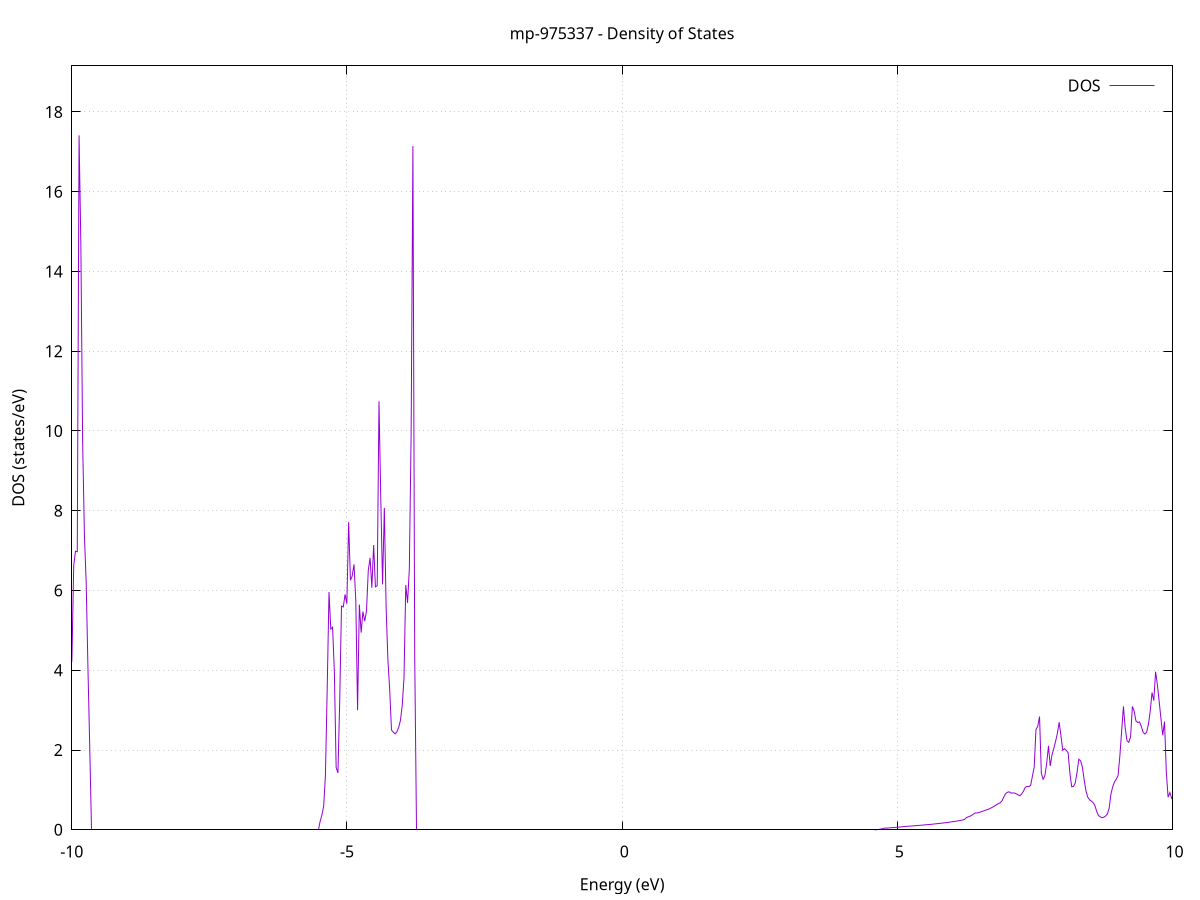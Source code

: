 set title 'mp-975337 - Density of States'
set xlabel 'Energy (eV)'
set ylabel 'DOS (states/eV)'
set grid
set xrange [-10:10]
set yrange [0:19.154]
set xzeroaxis lt -1
set terminal png size 800,600
set output 'mp-975337_dos_gnuplot.png'
plot '-' using 1:2 with lines title 'DOS'
-28.747100 0.000000
-28.714700 0.000000
-28.682200 0.000000
-28.649800 0.000000
-28.617300 0.000000
-28.584900 0.000000
-28.552500 0.000000
-28.520000 0.000000
-28.487600 0.000000
-28.455200 0.000000
-28.422700 0.000000
-28.390300 0.000000
-28.357800 0.000000
-28.325400 0.000000
-28.293000 0.000000
-28.260500 0.000000
-28.228100 0.000000
-28.195600 0.000000
-28.163200 0.000000
-28.130800 0.000000
-28.098300 0.000000
-28.065900 0.000000
-28.033500 0.000000
-28.001000 0.000000
-27.968600 0.000000
-27.936100 0.000000
-27.903700 0.000000
-27.871300 0.000000
-27.838800 0.000000
-27.806400 0.000000
-27.773900 0.000000
-27.741500 0.000000
-27.709100 0.000000
-27.676600 0.000000
-27.644200 0.000000
-27.611800 0.000000
-27.579300 0.000000
-27.546900 0.000000
-27.514400 0.000000
-27.482000 0.000000
-27.449600 0.000000
-27.417100 0.000000
-27.384700 0.000000
-27.352200 0.000000
-27.319800 0.000000
-27.287400 0.000000
-27.254900 0.000000
-27.222500 0.000000
-27.190000 0.000000
-27.157600 0.000000
-27.125200 0.000000
-27.092700 0.000000
-27.060300 0.000000
-27.027900 0.000000
-26.995400 0.000000
-26.963000 0.000000
-26.930500 0.000000
-26.898100 0.000000
-26.865700 0.000000
-26.833200 0.000000
-26.800800 0.000000
-26.768300 0.000000
-26.735900 0.000000
-26.703500 0.000000
-26.671000 0.000000
-26.638600 0.000000
-26.606200 0.000000
-26.573700 0.000000
-26.541300 0.000000
-26.508800 0.000000
-26.476400 0.000000
-26.444000 0.000000
-26.411500 0.000000
-26.379100 0.000000
-26.346600 0.000000
-26.314200 0.000000
-26.281800 0.000000
-26.249300 0.000000
-26.216900 0.000000
-26.184500 0.000000
-26.152000 0.000000
-26.119600 0.000000
-26.087100 0.000000
-26.054700 0.000000
-26.022300 0.000000
-25.989800 0.000000
-25.957400 0.000000
-25.924900 0.000000
-25.892500 0.000000
-25.860100 0.000000
-25.827600 0.000000
-25.795200 0.000000
-25.762700 0.000000
-25.730300 0.000000
-25.697900 2.143400
-25.665400 6.423300
-25.633000 12.969500
-25.600600 9.751900
-25.568100 0.000000
-25.535700 0.000000
-25.503200 0.000000
-25.470800 0.000000
-25.438400 0.000000
-25.405900 0.000000
-25.373500 0.000000
-25.341000 0.000000
-25.308600 0.000000
-25.276200 0.000000
-25.243700 0.000000
-25.211300 0.000000
-25.178900 0.000000
-25.146400 0.000000
-25.114000 0.000000
-25.081500 0.000000
-25.049100 0.000000
-25.016700 0.000000
-24.984200 0.000000
-24.951800 0.000000
-24.919300 0.000000
-24.886900 0.000000
-24.854500 0.000000
-24.822000 0.000000
-24.789600 0.000000
-24.757200 0.000000
-24.724700 0.000000
-24.692300 0.000000
-24.659800 0.000000
-24.627400 0.000000
-24.595000 0.000000
-24.562500 0.000000
-24.530100 0.000000
-24.497600 0.000000
-24.465200 0.000000
-24.432800 0.000000
-24.400300 0.000000
-24.367900 0.000000
-24.335400 0.000000
-24.303000 0.000000
-24.270600 0.000000
-24.238100 0.000000
-24.205700 0.000000
-24.173300 0.000000
-24.140800 0.000000
-24.108400 0.000000
-24.075900 0.000000
-24.043500 0.000000
-24.011100 0.000000
-23.978600 0.000000
-23.946200 0.000000
-23.913700 0.000000
-23.881300 0.000000
-23.848900 0.000000
-23.816400 0.000000
-23.784000 0.000000
-23.751600 0.000000
-23.719100 0.000000
-23.686700 0.000000
-23.654200 0.000000
-23.621800 0.000000
-23.589400 0.000000
-23.556900 0.000000
-23.524500 0.000000
-23.492000 0.000000
-23.459600 0.000000
-23.427200 0.000000
-23.394700 0.000000
-23.362300 0.000000
-23.329900 8.493800
-23.297400 12.424200
-23.265000 8.477400
-23.232500 5.131400
-23.200100 3.587400
-23.167700 5.576800
-23.135200 23.674900
-23.102800 14.102000
-23.070300 10.344300
-23.037900 5.765000
-23.005500 4.427300
-22.973000 0.922000
-22.940600 0.000000
-22.908100 0.000000
-22.875700 0.000000
-22.843300 0.000000
-22.810800 0.000000
-22.778400 0.000000
-22.746000 0.000000
-22.713500 0.000000
-22.681100 0.000000
-22.648600 0.000000
-22.616200 0.000000
-22.583800 0.000000
-22.551300 0.000000
-22.518900 0.000000
-22.486400 0.000000
-22.454000 0.000000
-22.421600 0.000000
-22.389100 0.000000
-22.356700 0.000000
-22.324300 0.000000
-22.291800 0.000000
-22.259400 0.000000
-22.226900 0.000000
-22.194500 0.000000
-22.162100 0.000000
-22.129600 0.000000
-22.097200 0.000000
-22.064700 0.000000
-22.032300 0.000000
-21.999900 0.000000
-21.967400 0.000000
-21.935000 0.000000
-21.902600 0.000000
-21.870100 0.000000
-21.837700 0.000000
-21.805200 0.000000
-21.772800 0.000000
-21.740400 0.000000
-21.707900 0.000000
-21.675500 0.000000
-21.643000 0.000000
-21.610600 0.000000
-21.578200 0.000000
-21.545700 0.000000
-21.513300 0.000000
-21.480800 0.000000
-21.448400 0.000000
-21.416000 0.000000
-21.383500 0.000000
-21.351100 0.000000
-21.318700 0.000000
-21.286200 0.000000
-21.253800 0.000000
-21.221300 0.000000
-21.188900 0.000000
-21.156500 0.000000
-21.124000 0.000000
-21.091600 0.000000
-21.059100 0.000000
-21.026700 0.000000
-20.994300 0.000000
-20.961800 0.000000
-20.929400 0.000000
-20.897000 0.000000
-20.864500 0.000000
-20.832100 0.000000
-20.799600 0.000000
-20.767200 0.000000
-20.734800 0.000000
-20.702300 0.000000
-20.669900 0.000000
-20.637400 0.000000
-20.605000 0.000000
-20.572600 0.000000
-20.540100 0.000000
-20.507700 0.000000
-20.475300 0.000000
-20.442800 0.000000
-20.410400 0.000000
-20.377900 0.000000
-20.345500 0.000000
-20.313100 0.000000
-20.280600 0.000000
-20.248200 0.000000
-20.215700 0.000000
-20.183300 0.000000
-20.150900 0.000000
-20.118400 0.000000
-20.086000 0.000000
-20.053500 0.000000
-20.021100 0.000000
-19.988700 0.000000
-19.956200 0.000000
-19.923800 0.000000
-19.891400 0.000000
-19.858900 0.000000
-19.826500 0.000000
-19.794000 0.000000
-19.761600 0.000000
-19.729200 0.000000
-19.696700 0.000000
-19.664300 0.000000
-19.631800 0.000000
-19.599400 0.000000
-19.567000 0.000000
-19.534500 0.000000
-19.502100 0.000000
-19.469700 0.000000
-19.437200 0.000000
-19.404800 0.000000
-19.372300 0.000000
-19.339900 0.000000
-19.307500 0.000000
-19.275000 0.000000
-19.242600 0.000000
-19.210100 0.000000
-19.177700 0.000000
-19.145300 0.000000
-19.112800 0.000000
-19.080400 0.000000
-19.047900 0.000000
-19.015500 0.000000
-18.983100 0.000000
-18.950600 0.000000
-18.918200 0.000000
-18.885800 0.000000
-18.853300 0.000000
-18.820900 0.000000
-18.788400 0.000000
-18.756000 0.000000
-18.723600 0.000000
-18.691100 0.000000
-18.658700 0.000000
-18.626200 0.000000
-18.593800 0.000000
-18.561400 0.000000
-18.528900 0.000000
-18.496500 0.000000
-18.464100 0.000000
-18.431600 0.000000
-18.399200 0.000000
-18.366700 0.000000
-18.334300 0.000000
-18.301900 0.000000
-18.269400 0.000000
-18.237000 0.000000
-18.204500 0.000000
-18.172100 0.000000
-18.139700 0.000000
-18.107200 0.000000
-18.074800 0.000000
-18.042400 0.000000
-18.009900 0.000000
-17.977500 0.000000
-17.945000 0.000000
-17.912600 0.000000
-17.880200 0.000000
-17.847700 0.000000
-17.815300 0.000000
-17.782800 0.000000
-17.750400 0.000000
-17.718000 0.000000
-17.685500 0.000000
-17.653100 0.000000
-17.620600 0.000000
-17.588200 0.000000
-17.555800 0.000000
-17.523300 0.000000
-17.490900 0.000000
-17.458500 0.000000
-17.426000 0.000000
-17.393600 0.000000
-17.361100 0.000000
-17.328700 0.000000
-17.296300 0.000000
-17.263800 0.000000
-17.231400 0.000000
-17.198900 0.000000
-17.166500 0.000000
-17.134100 0.000000
-17.101600 0.000000
-17.069200 0.000000
-17.036800 0.000000
-17.004300 0.000000
-16.971900 0.000000
-16.939400 0.000000
-16.907000 0.000000
-16.874600 0.000000
-16.842100 0.000000
-16.809700 0.000000
-16.777200 0.000000
-16.744800 0.000000
-16.712400 0.000000
-16.679900 0.000000
-16.647500 0.000000
-16.615100 0.000000
-16.582600 0.000000
-16.550200 0.000000
-16.517700 0.000000
-16.485300 0.000000
-16.452900 0.000000
-16.420400 0.000000
-16.388000 0.000000
-16.355500 0.000000
-16.323100 0.000000
-16.290700 0.000000
-16.258200 0.000000
-16.225800 0.000000
-16.193300 0.000000
-16.160900 0.000000
-16.128500 0.000000
-16.096000 0.000000
-16.063600 0.000000
-16.031200 0.000000
-15.998700 0.000000
-15.966300 0.000000
-15.933800 0.000000
-15.901400 0.000000
-15.869000 0.000000
-15.836500 0.000000
-15.804100 0.000000
-15.771600 0.000000
-15.739200 0.000000
-15.706800 0.000000
-15.674300 0.000000
-15.641900 0.000000
-15.609500 0.000000
-15.577000 0.000000
-15.544600 0.000000
-15.512100 0.000000
-15.479700 0.000000
-15.447300 0.000000
-15.414800 0.000000
-15.382400 0.000000
-15.349900 0.000000
-15.317500 0.000000
-15.285100 0.000000
-15.252600 0.000000
-15.220200 0.000000
-15.187800 0.000000
-15.155300 0.000000
-15.122900 0.000000
-15.090400 0.000000
-15.058000 0.000000
-15.025600 0.000000
-14.993100 0.000000
-14.960700 0.000000
-14.928200 0.000000
-14.895800 0.000000
-14.863400 0.000000
-14.830900 0.000000
-14.798500 0.000000
-14.766000 0.000000
-14.733600 0.000000
-14.701200 0.000000
-14.668700 0.000000
-14.636300 0.000000
-14.603900 0.000000
-14.571400 0.000000
-14.539000 0.000000
-14.506500 0.000000
-14.474100 0.000000
-14.441700 0.000000
-14.409200 0.000000
-14.376800 0.000000
-14.344300 0.000000
-14.311900 0.000000
-14.279500 0.000000
-14.247000 0.000000
-14.214600 0.000000
-14.182200 0.000000
-14.149700 0.000000
-14.117300 0.000000
-14.084800 0.000000
-14.052400 0.000000
-14.020000 0.000000
-13.987500 0.000000
-13.955100 0.000000
-13.922600 0.000000
-13.890200 0.000000
-13.857800 0.000000
-13.825300 0.000000
-13.792900 0.000000
-13.760500 0.000000
-13.728000 0.000000
-13.695600 0.000000
-13.663100 0.000000
-13.630700 0.000000
-13.598300 0.000000
-13.565800 0.000000
-13.533400 0.000000
-13.500900 0.000000
-13.468500 0.000000
-13.436100 0.000000
-13.403600 0.000000
-13.371200 0.000000
-13.338700 0.000000
-13.306300 0.000000
-13.273900 0.000000
-13.241400 0.000000
-13.209000 0.000000
-13.176600 0.000000
-13.144100 0.000000
-13.111700 0.000000
-13.079200 0.000000
-13.046800 0.000000
-13.014400 0.000000
-12.981900 0.000000
-12.949500 0.000000
-12.917000 0.000000
-12.884600 0.000000
-12.852200 0.000000
-12.819700 0.000000
-12.787300 0.000000
-12.754900 0.000000
-12.722400 0.000000
-12.690000 0.000000
-12.657500 0.000000
-12.625100 0.000000
-12.592700 0.000000
-12.560200 0.000000
-12.527800 0.000000
-12.495300 0.000000
-12.462900 0.000000
-12.430500 0.000000
-12.398000 0.000000
-12.365600 0.000000
-12.333200 0.000000
-12.300700 0.000000
-12.268300 0.000000
-12.235800 0.000000
-12.203400 0.000000
-12.171000 0.000000
-12.138500 0.000000
-12.106100 0.000000
-12.073600 0.000000
-12.041200 0.000000
-12.008800 0.000000
-11.976300 0.000000
-11.943900 0.000000
-11.911400 0.000000
-11.879000 0.000000
-11.846600 0.000000
-11.814100 0.000000
-11.781700 0.000000
-11.749300 0.000000
-11.716800 0.000000
-11.684400 0.000000
-11.651900 0.000000
-11.619500 0.000000
-11.587100 0.000000
-11.554600 0.000000
-11.522200 0.000000
-11.489700 0.000000
-11.457300 0.000000
-11.424900 0.000000
-11.392400 0.000000
-11.360000 0.000000
-11.327600 0.000000
-11.295100 0.000000
-11.262700 0.000000
-11.230200 0.000000
-11.197800 0.000000
-11.165400 0.000000
-11.132900 0.000000
-11.100500 0.000000
-11.068000 0.000000
-11.035600 0.000000
-11.003200 0.000000
-10.970700 0.000000
-10.938300 0.000000
-10.905900 0.000000
-10.873400 0.000000
-10.841000 0.000000
-10.808500 0.000000
-10.776100 0.000000
-10.743700 0.000000
-10.711200 0.000000
-10.678800 0.000000
-10.646300 0.000000
-10.613900 0.000000
-10.581500 0.000000
-10.549000 0.000000
-10.516600 0.000000
-10.484100 0.000000
-10.451700 0.000000
-10.419300 0.000000
-10.386800 0.000000
-10.354400 0.000000
-10.322000 0.000000
-10.289500 0.000000
-10.257100 0.000000
-10.224600 0.158300
-10.192200 0.696300
-10.159800 1.260000
-10.127300 1.620000
-10.094900 2.252600
-10.062400 3.185900
-10.030000 3.346700
-9.997600 4.278600
-9.965100 6.623100
-9.932700 6.984800
-9.900300 6.971900
-9.867800 17.412300
-9.835400 14.668600
-9.802900 9.731100
-9.770500 7.381200
-9.738100 6.181700
-9.705600 4.003300
-9.673200 2.026500
-9.640700 0.000000
-9.608300 0.000000
-9.575900 0.000000
-9.543400 0.000000
-9.511000 0.000000
-9.478600 0.000000
-9.446100 0.000000
-9.413700 0.000000
-9.381200 0.000000
-9.348800 0.000000
-9.316400 0.000000
-9.283900 0.000000
-9.251500 0.000000
-9.219000 0.000000
-9.186600 0.000000
-9.154200 0.000000
-9.121700 0.000000
-9.089300 0.000000
-9.056800 0.000000
-9.024400 0.000000
-8.992000 0.000000
-8.959500 0.000000
-8.927100 0.000000
-8.894700 0.000000
-8.862200 0.000000
-8.829800 0.000000
-8.797300 0.000000
-8.764900 0.000000
-8.732500 0.000000
-8.700000 0.000000
-8.667600 0.000000
-8.635100 0.000000
-8.602700 0.000000
-8.570300 0.000000
-8.537800 0.000000
-8.505400 0.000000
-8.473000 0.000000
-8.440500 0.000000
-8.408100 0.000000
-8.375600 0.000000
-8.343200 0.000000
-8.310800 0.000000
-8.278300 0.000000
-8.245900 0.000000
-8.213400 0.000000
-8.181000 0.000000
-8.148600 0.000000
-8.116100 0.000000
-8.083700 0.000000
-8.051200 0.000000
-8.018800 0.000000
-7.986400 0.000000
-7.953900 0.000000
-7.921500 0.000000
-7.889100 0.000000
-7.856600 0.000000
-7.824200 0.000000
-7.791700 0.000000
-7.759300 0.000000
-7.726900 0.000000
-7.694400 0.000000
-7.662000 0.000000
-7.629500 0.000000
-7.597100 0.000000
-7.564700 0.000000
-7.532200 0.000000
-7.499800 0.000000
-7.467400 0.000000
-7.434900 0.000000
-7.402500 0.000000
-7.370000 0.000000
-7.337600 0.000000
-7.305200 0.000000
-7.272700 0.000000
-7.240300 0.000000
-7.207800 0.000000
-7.175400 0.000000
-7.143000 0.000000
-7.110500 0.000000
-7.078100 0.000000
-7.045700 0.000000
-7.013200 0.000000
-6.980800 0.000000
-6.948300 0.000000
-6.915900 0.000000
-6.883500 0.000000
-6.851000 0.000000
-6.818600 0.000000
-6.786100 0.000000
-6.753700 0.000000
-6.721300 0.000000
-6.688800 0.000000
-6.656400 0.000000
-6.623900 0.000000
-6.591500 0.000000
-6.559100 0.000000
-6.526600 0.000000
-6.494200 0.000000
-6.461800 0.000000
-6.429300 0.000000
-6.396900 0.000000
-6.364400 0.000000
-6.332000 0.000000
-6.299600 0.000000
-6.267100 0.000000
-6.234700 0.000000
-6.202200 0.000000
-6.169800 0.000000
-6.137400 0.000000
-6.104900 0.000000
-6.072500 0.000000
-6.040100 0.000000
-6.007600 0.000000
-5.975200 0.000000
-5.942700 0.000000
-5.910300 0.000000
-5.877900 0.000000
-5.845400 0.000000
-5.813000 0.000000
-5.780500 0.000000
-5.748100 0.000000
-5.715700 0.000000
-5.683200 0.000000
-5.650800 0.000000
-5.618400 0.000000
-5.585900 0.000000
-5.553500 0.000000
-5.521000 0.000000
-5.488600 0.204300
-5.456200 0.367300
-5.423700 0.589300
-5.391300 1.367100
-5.358800 3.564900
-5.326400 5.961600
-5.294000 5.033200
-5.261500 5.079100
-5.229100 3.962000
-5.196600 1.564100
-5.164200 1.426100
-5.131800 3.241700
-5.099300 5.607800
-5.066900 5.587000
-5.034500 5.900700
-5.002000 5.669800
-4.969600 7.713400
-4.937100 6.256100
-4.904700 6.363600
-4.872300 6.655800
-4.839800 5.754600
-4.807400 2.998800
-4.774900 5.647300
-4.742500 4.942400
-4.710100 5.470800
-4.677600 5.231800
-4.645200 5.483800
-4.612800 6.499400
-4.580300 6.817500
-4.547900 6.067700
-4.515400 7.140400
-4.483000 6.091200
-4.450600 6.118900
-4.418100 10.746000
-4.385700 8.316100
-4.353200 6.155500
-4.320800 8.069400
-4.288400 5.559000
-4.255900 4.252500
-4.223500 3.509100
-4.191100 2.501600
-4.158600 2.449800
-4.126200 2.404500
-4.093700 2.452800
-4.061300 2.562200
-4.028900 2.739500
-3.996400 3.107900
-3.964000 3.795500
-3.931500 6.138500
-3.899100 5.689500
-3.866700 6.551300
-3.834200 9.920200
-3.801800 17.142400
-3.769300 4.411500
-3.736900 0.000000
-3.704500 0.000000
-3.672000 0.000000
-3.639600 0.000000
-3.607200 0.000000
-3.574700 0.000000
-3.542300 0.000000
-3.509800 0.000000
-3.477400 0.000000
-3.445000 0.000000
-3.412500 0.000000
-3.380100 0.000000
-3.347600 0.000000
-3.315200 0.000000
-3.282800 0.000000
-3.250300 0.000000
-3.217900 0.000000
-3.185500 0.000000
-3.153000 0.000000
-3.120600 0.000000
-3.088100 0.000000
-3.055700 0.000000
-3.023300 0.000000
-2.990800 0.000000
-2.958400 0.000000
-2.925900 0.000000
-2.893500 0.000000
-2.861100 0.000000
-2.828600 0.000000
-2.796200 0.000000
-2.763800 0.000000
-2.731300 0.000000
-2.698900 0.000000
-2.666400 0.000000
-2.634000 0.000000
-2.601600 0.000000
-2.569100 0.000000
-2.536700 0.000000
-2.504200 0.000000
-2.471800 0.000000
-2.439400 0.000000
-2.406900 0.000000
-2.374500 0.000000
-2.342000 0.000000
-2.309600 0.000000
-2.277200 0.000000
-2.244700 0.000000
-2.212300 0.000000
-2.179900 0.000000
-2.147400 0.000000
-2.115000 0.000000
-2.082500 0.000000
-2.050100 0.000000
-2.017700 0.000000
-1.985200 0.000000
-1.952800 0.000000
-1.920300 0.000000
-1.887900 0.000000
-1.855500 0.000000
-1.823000 0.000000
-1.790600 0.000000
-1.758200 0.000000
-1.725700 0.000000
-1.693300 0.000000
-1.660800 0.000000
-1.628400 0.000000
-1.596000 0.000000
-1.563500 0.000000
-1.531100 0.000000
-1.498600 0.000000
-1.466200 0.000000
-1.433800 0.000000
-1.401300 0.000000
-1.368900 0.000000
-1.336500 0.000000
-1.304000 0.000000
-1.271600 0.000000
-1.239100 0.000000
-1.206700 0.000000
-1.174300 0.000000
-1.141800 0.000000
-1.109400 0.000000
-1.076900 0.000000
-1.044500 0.000000
-1.012100 0.000000
-0.979600 0.000000
-0.947200 0.000000
-0.914700 0.000000
-0.882300 0.000000
-0.849900 0.000000
-0.817400 0.000000
-0.785000 0.000000
-0.752600 0.000000
-0.720100 0.000000
-0.687700 0.000000
-0.655200 0.000000
-0.622800 0.000000
-0.590400 0.000000
-0.557900 0.000000
-0.525500 0.000000
-0.493000 0.000000
-0.460600 0.000000
-0.428200 0.000000
-0.395700 0.000000
-0.363300 0.000000
-0.330900 0.000000
-0.298400 0.000000
-0.266000 0.000000
-0.233500 0.000000
-0.201100 0.000000
-0.168700 0.000000
-0.136200 0.000000
-0.103800 0.000000
-0.071300 0.000000
-0.038900 0.000000
-0.006500 0.000000
0.026000 0.000000
0.058400 0.000000
0.090800 0.000000
0.123300 0.000000
0.155700 0.000000
0.188200 0.000000
0.220600 0.000000
0.253000 0.000000
0.285500 0.000000
0.317900 0.000000
0.350400 0.000000
0.382800 0.000000
0.415200 0.000000
0.447700 0.000000
0.480100 0.000000
0.512600 0.000000
0.545000 0.000000
0.577400 0.000000
0.609900 0.000000
0.642300 0.000000
0.674700 0.000000
0.707200 0.000000
0.739600 0.000000
0.772100 0.000000
0.804500 0.000000
0.836900 0.000000
0.869400 0.000000
0.901800 0.000000
0.934300 0.000000
0.966700 0.000000
0.999100 0.000000
1.031600 0.000000
1.064000 0.000000
1.096400 0.000000
1.128900 0.000000
1.161300 0.000000
1.193800 0.000000
1.226200 0.000000
1.258600 0.000000
1.291100 0.000000
1.323500 0.000000
1.356000 0.000000
1.388400 0.000000
1.420800 0.000000
1.453300 0.000000
1.485700 0.000000
1.518200 0.000000
1.550600 0.000000
1.583000 0.000000
1.615500 0.000000
1.647900 0.000000
1.680300 0.000000
1.712800 0.000000
1.745200 0.000000
1.777700 0.000000
1.810100 0.000000
1.842500 0.000000
1.875000 0.000000
1.907400 0.000000
1.939900 0.000000
1.972300 0.000000
2.004700 0.000000
2.037200 0.000000
2.069600 0.000000
2.102000 0.000000
2.134500 0.000000
2.166900 0.000000
2.199400 0.000000
2.231800 0.000000
2.264200 0.000000
2.296700 0.000000
2.329100 0.000000
2.361600 0.000000
2.394000 0.000000
2.426400 0.000000
2.458900 0.000000
2.491300 0.000000
2.523700 0.000000
2.556200 0.000000
2.588600 0.000000
2.621100 0.000000
2.653500 0.000000
2.685900 0.000000
2.718400 0.000000
2.750800 0.000000
2.783300 0.000000
2.815700 0.000000
2.848100 0.000000
2.880600 0.000000
2.913000 0.000000
2.945500 0.000000
2.977900 0.000000
3.010300 0.000000
3.042800 0.000000
3.075200 0.000000
3.107600 0.000000
3.140100 0.000000
3.172500 0.000000
3.205000 0.000000
3.237400 0.000000
3.269800 0.000000
3.302300 0.000000
3.334700 0.000000
3.367200 0.000000
3.399600 0.000000
3.432000 0.000000
3.464500 0.000000
3.496900 0.000000
3.529300 0.000000
3.561800 0.000000
3.594200 0.000000
3.626700 0.000000
3.659100 0.000000
3.691500 0.000000
3.724000 0.000000
3.756400 0.000000
3.788900 0.000000
3.821300 0.000000
3.853700 0.000000
3.886200 0.000000
3.918600 0.000000
3.951000 0.000000
3.983500 0.000000
4.015900 0.000000
4.048400 0.000000
4.080800 0.000000
4.113200 0.000000
4.145700 0.000000
4.178100 0.000000
4.210600 0.000000
4.243000 0.000000
4.275400 0.000000
4.307900 0.000000
4.340300 0.000000
4.372800 0.000000
4.405200 0.000000
4.437600 0.000000
4.470100 0.000000
4.502500 0.000000
4.534900 0.000000
4.567400 0.000000
4.599800 0.000200
4.632300 0.003000
4.664700 0.009000
4.697100 0.018000
4.729600 0.028300
4.762000 0.039900
4.794500 0.042200
4.826900 0.045000
4.859300 0.048000
4.891800 0.051500
4.924200 0.055300
4.956600 0.059700
4.989100 0.062300
5.021500 0.066500
5.054000 0.071000
5.086400 0.075600
5.118800 0.080300
5.151300 0.084700
5.183700 0.088300
5.216200 0.091000
5.248600 0.093300
5.281000 0.097300
5.313500 0.101000
5.345900 0.104700
5.378300 0.108300
5.410800 0.112000
5.443200 0.115800
5.475700 0.119700
5.508100 0.123500
5.540500 0.127600
5.573000 0.131700
5.605400 0.135900
5.637900 0.140400
5.670300 0.145200
5.702700 0.150300
5.735200 0.155000
5.767600 0.159800
5.800100 0.164900
5.832500 0.170100
5.864900 0.175300
5.897400 0.181400
5.929800 0.187600
5.962200 0.193900
5.994700 0.200300
6.027100 0.207000
6.059600 0.213900
6.092000 0.221200
6.124400 0.228600
6.156900 0.237500
6.189300 0.246100
6.221800 0.259900
6.254200 0.305000
6.286600 0.322900
6.319100 0.338800
6.351500 0.364100
6.383900 0.390500
6.416400 0.422200
6.448800 0.421400
6.481300 0.431800
6.513700 0.447800
6.546100 0.461300
6.578600 0.478600
6.611000 0.495400
6.643500 0.509300
6.675900 0.528000
6.708300 0.550300
6.740800 0.575100
6.773200 0.601600
6.805600 0.629600
6.838100 0.655700
6.870500 0.676600
6.903000 0.727000
6.935400 0.823900
6.967800 0.904400
7.000300 0.939900
7.032700 0.952000
7.065200 0.920400
7.097600 0.923100
7.130000 0.921900
7.162500 0.901600
7.194900 0.873700
7.227400 0.851700
7.259800 0.897900
7.292200 0.968600
7.324700 1.064400
7.357100 1.087600
7.389500 1.080900
7.422000 1.110400
7.454400 1.342400
7.486900 1.567300
7.519300 2.514000
7.551700 2.593600
7.584200 2.839000
7.616600 1.415700
7.649100 1.266500
7.681500 1.356200
7.713900 1.667900
7.746400 2.104600
7.778800 1.599600
7.811200 1.882900
7.843700 2.039500
7.876100 2.220000
7.908600 2.421700
7.941000 2.696600
7.973400 2.353600
8.005900 1.992300
8.038300 2.033800
8.070800 1.987800
8.103200 1.931600
8.135600 1.424900
8.168100 1.080100
8.200500 1.087200
8.232900 1.174400
8.265400 1.436800
8.297800 1.768800
8.330300 1.728000
8.362700 1.573400
8.395100 1.249500
8.427600 0.972300
8.460000 0.818100
8.492500 0.752700
8.524900 0.720500
8.557300 0.680500
8.589800 0.611600
8.622200 0.459900
8.654700 0.359000
8.687100 0.324900
8.719500 0.301400
8.752000 0.315800
8.784400 0.345700
8.816800 0.397300
8.849300 0.541400
8.881700 0.895100
8.914200 1.081100
8.946600 1.201000
8.979000 1.270200
9.011500 1.363800
9.043900 1.857200
9.076400 2.479000
9.108800 3.093500
9.141200 2.540200
9.173700 2.231500
9.206100 2.193000
9.238500 2.336900
9.271000 3.092500
9.303400 2.975600
9.335900 2.728900
9.368300 2.689400
9.400700 2.704100
9.433200 2.592900
9.465600 2.446600
9.498100 2.401800
9.530500 2.448900
9.562900 2.646000
9.595400 2.979700
9.627800 3.441500
9.660200 3.237300
9.692700 3.963800
9.725100 3.640800
9.757600 3.223100
9.790000 2.785200
9.822400 2.370700
9.854900 2.711900
9.887300 1.457700
9.919800 0.817800
9.952200 0.933700
9.984600 0.792800
10.017100 0.728400
10.049500 0.684100
10.082000 0.652000
10.114400 0.642000
10.146800 0.602800
10.179300 0.580500
10.211700 0.563600
10.244100 0.551800
10.276600 0.539400
10.309000 0.528000
10.341500 0.518200
10.373900 0.510100
10.406300 0.503700
10.438800 0.498400
10.471200 0.498900
10.503700 0.502200
10.536100 0.499200
10.568500 0.507100
10.601000 0.516300
10.633400 0.528800
10.665800 0.537600
10.698300 0.542700
10.730700 0.540300
10.763200 0.525800
10.795600 0.511300
10.828000 0.466200
10.860500 0.462900
10.892900 0.466300
10.925400 0.469700
10.957800 0.472500
10.990200 0.461000
11.022700 0.460300
11.055100 0.457800
11.087500 0.470500
11.120000 0.454300
11.152400 0.438600
11.184900 0.434900
11.217300 0.433600
11.249700 0.453000
11.282200 0.474400
11.314600 0.498600
11.347100 0.529500
11.379500 0.589900
11.411900 0.705000
11.444400 0.764900
11.476800 0.795600
11.509300 0.819300
11.541700 0.863900
11.574100 0.876800
11.606600 0.884000
11.639000 0.907400
11.671400 0.978300
11.703900 1.104800
11.736300 1.097500
11.768800 1.136400
11.801200 1.203400
11.833600 1.104500
11.866100 0.779400
11.898500 0.688700
11.931000 0.641200
11.963400 0.611600
11.995800 0.691000
12.028300 0.823500
12.060700 0.861400
12.093100 0.801600
12.125600 0.837100
12.158000 0.815200
12.190500 0.795000
12.222900 0.789100
12.255300 0.816400
12.287800 0.822500
12.320200 0.797900
12.352700 0.798600
12.385100 0.824200
12.417500 0.764700
12.450000 0.743100
12.482400 0.796400
12.514900 0.472000
12.547300 0.473900
12.579700 0.479500
12.612200 0.484700
12.644600 0.488700
12.677000 0.491200
12.709500 0.493200
12.741900 0.496200
12.774400 0.500500
12.806800 0.505300
12.839200 0.513000
12.871700 0.531100
12.904100 0.586300
12.936600 0.645100
12.969000 0.715100
13.001400 0.791300
13.033900 0.907800
13.066300 0.976500
13.098700 1.011200
13.131200 1.023000
13.163600 0.941200
13.196100 0.879100
13.228500 0.840900
13.260900 0.853500
13.293400 0.856300
13.325800 0.906000
13.358300 0.865100
13.390700 0.862100
13.423100 0.850400
13.455600 0.835300
13.488000 0.806900
13.520400 0.773700
13.552900 0.747000
13.585300 0.733300
13.617800 0.741900
13.650200 0.742100
13.682600 0.736600
13.715100 0.712500
13.747500 0.733100
13.780000 0.781400
13.812400 0.838300
13.844800 0.900600
13.877300 0.938500
13.909700 0.994100
13.942200 1.067300
13.974600 1.501400
14.007000 1.429700
14.039500 1.403200
14.071900 1.313000
14.104300 1.337500
14.136800 1.310300
14.169200 1.252300
14.201700 1.212500
14.234100 1.196200
14.266500 1.241800
14.299000 1.321900
14.331400 1.419100
14.363900 1.398700
14.396300 1.444500
14.428700 1.593500
14.461200 1.717800
14.493600 1.623300
14.526000 1.722900
14.558500 1.595900
14.590900 1.368200
14.623400 1.320000
14.655800 1.255500
14.688200 1.182500
14.720700 1.097600
14.753100 1.029300
14.785600 1.054400
14.818000 0.926800
14.850400 0.882700
14.882900 0.998500
14.915300 0.978700
14.947700 1.032200
14.980200 1.074900
15.012600 1.166000
15.045100 1.277400
15.077500 1.402200
15.109900 1.548300
15.142400 1.521900
15.174800 1.639800
15.207300 2.040700
15.239700 1.927700
15.272100 1.722000
15.304600 1.654900
15.337000 1.598700
15.369500 1.536800
15.401900 1.424100
15.434300 1.242000
15.466800 1.061100
15.499200 0.949700
15.531600 0.884800
15.564100 0.837000
15.596500 0.781700
15.629000 0.712000
15.661400 0.676800
15.693800 0.675300
15.726300 0.671300
15.758700 0.693400
15.791200 0.744900
15.823600 0.791900
15.856000 0.780500
15.888500 0.744300
15.920900 0.700100
15.953300 0.691700
15.985800 0.688000
16.018200 0.686100
16.050700 0.690800
16.083100 0.704700
16.115500 0.757100
16.148000 0.725700
16.180400 0.709400
16.212900 0.728400
16.245300 0.707500
16.277700 0.701300
16.310200 0.703900
16.342600 0.711600
16.375000 0.738100
16.407500 0.801900
16.439900 0.857700
16.472400 0.921900
16.504800 0.971700
16.537200 1.072200
16.569700 1.325200
16.602100 1.474900
16.634600 1.489600
16.667000 1.296700
16.699400 1.121800
16.731900 1.037600
16.764300 0.986300
16.796800 0.959900
16.829200 0.946600
16.861600 0.923600
16.894100 0.932300
16.926500 0.907700
16.958900 0.883000
16.991400 0.891100
17.023800 1.027800
17.056300 1.076200
17.088700 1.041300
17.121100 1.069700
17.153600 1.098700
17.186000 1.121700
17.218500 1.131300
17.250900 1.089500
17.283300 1.095600
17.315800 1.062000
17.348200 1.026100
17.380600 0.991300
17.413100 0.969400
17.445500 1.091700
17.478000 0.974100
17.510400 0.966300
17.542800 0.973200
17.575300 0.999900
17.607700 0.940600
17.640200 0.941000
17.672600 0.964600
17.705000 1.003400
17.737500 1.043600
17.769900 1.061300
17.802300 1.056200
17.834800 1.093000
17.867200 1.115800
17.899700 1.290200
17.932100 1.163600
17.964500 1.012300
17.997000 0.830000
18.029400 0.744500
18.061900 0.700800
18.094300 0.686700
18.126700 0.673600
18.159200 0.649000
18.191600 0.629600
18.224100 0.613500
18.256500 0.581500
18.288900 0.624900
18.321400 0.668400
18.353800 0.728800
18.386200 0.818600
18.418700 0.873700
18.451100 0.943500
18.483600 1.125600
18.516000 1.149700
18.548400 1.176300
18.580900 1.183200
18.613300 1.207800
18.645800 1.288100
18.678200 1.353600
18.710600 1.621200
18.743100 1.903700
18.775500 1.660900
18.807900 1.526700
18.840400 1.591300
18.872800 1.577800
18.905300 1.529500
18.937700 1.534900
18.970100 1.537300
19.002600 1.544300
19.035000 1.595500
19.067500 1.666700
19.099900 1.757300
19.132300 1.788100
19.164800 1.743700
19.197200 1.350000
19.229600 1.143800
19.262100 1.152200
19.294500 1.197400
19.327000 1.353200
19.359400 1.506000
19.391800 1.526500
19.424300 1.535100
19.456700 1.598100
19.489200 1.719500
19.521600 1.803000
19.554000 1.875900
19.586500 1.850800
19.618900 1.549800
19.651400 1.256400
19.683800 1.069900
19.716200 0.926000
19.748700 0.888200
19.781100 0.892900
19.813500 0.920800
19.846000 1.069600
19.878400 1.295400
19.910900 1.622200
19.943300 1.728900
19.975700 1.901600
20.008200 1.915200
20.040600 1.899800
20.073100 1.830200
20.105500 1.583700
20.137900 1.389800
20.170400 1.339900
20.202800 1.266400
20.235200 1.216700
20.267700 1.226800
20.300100 1.216200
20.332600 1.171300
20.365000 1.154200
20.397400 1.107900
20.429900 0.876500
20.462300 0.817400
20.494800 0.779500
20.527200 0.781200
20.559600 0.742800
20.592100 0.773800
20.624500 0.822200
20.656900 0.839900
20.689400 0.849900
20.721800 0.878700
20.754300 0.913900
20.786700 0.919000
20.819100 0.921400
20.851600 1.001500
20.884000 1.055800
20.916500 1.112800
20.948900 1.127900
20.981300 1.130700
21.013800 1.131700
21.046200 1.486900
21.078700 1.147400
21.111100 1.046600
21.143500 1.038300
21.176000 1.033500
21.208400 1.028900
21.240800 1.021700
21.273300 1.033400
21.305700 1.055600
21.338200 1.102100
21.370600 1.190200
21.403000 1.316100
21.435500 1.529200
21.467900 1.283600
21.500400 1.206300
21.532800 1.133500
21.565200 1.112000
21.597700 1.091200
21.630100 1.063200
21.662500 1.030700
21.695000 1.010500
21.727400 1.004500
21.759900 1.028700
21.792300 1.103600
21.824700 1.103300
21.857200 1.114400
21.889600 1.120200
21.922100 1.148500
21.954500 1.198000
21.986900 1.256400
22.019400 1.323000
22.051800 1.609300
22.084300 1.523700
22.116700 1.564500
22.149100 1.462000
22.181600 1.392200
22.214000 1.359700
22.246400 1.360900
22.278900 1.458800
22.311300 1.542400
22.343800 1.530300
22.376200 1.600200
22.408600 1.514500
22.441100 1.223100
22.473500 1.160200
22.506000 1.116100
22.538400 1.070700
22.570800 1.045900
22.603300 1.009600
22.635700 0.982300
22.668100 0.947000
22.700600 0.927400
22.733000 0.850900
22.765500 0.842800
22.797900 0.873200
22.830300 0.910900
22.862800 0.952000
22.895200 1.019900
22.927700 1.103900
22.960100 1.192600
22.992500 1.210600
23.025000 1.254500
23.057400 1.365000
23.089800 1.433900
23.122300 1.484100
23.154700 1.571500
23.187200 1.573500
23.219600 1.606400
23.252000 1.578800
23.284500 1.514000
23.316900 1.418100
23.349400 1.349600
23.381800 1.315800
23.414200 1.295900
23.446700 1.302800
23.479100 1.273600
23.511600 1.247100
23.544000 1.230000
23.576400 1.203000
23.608900 1.174400
23.641300 1.138700
23.673700 1.107800
23.706200 1.097600
23.738600 1.101000
23.771100 1.098200
23.803500 1.077100
23.835900 1.090800
23.868400 1.120600
23.900800 1.202300
23.933300 1.389000
23.965700 1.747300
23.998100 1.646600
24.030600 1.688300
24.063000 1.716800
24.095400 1.720700
24.127900 1.681800
24.160300 1.668900
24.192800 1.614800
24.225200 1.533500
24.257600 1.395800
24.290100 1.284800
24.322500 1.163100
24.355000 1.023100
24.387400 0.905200
24.419800 0.839500
24.452300 0.808400
24.484700 0.771100
24.517100 0.750500
24.549600 0.731700
24.582000 0.709400
24.614500 0.708000
24.646900 0.727200
24.679300 0.875600
24.711800 0.972000
24.744200 1.003600
24.776700 1.244000
24.809100 1.461300
24.841500 1.410600
24.874000 1.438600
24.906400 1.474600
24.938900 1.501000
24.971300 1.545000
25.003700 1.513500
25.036200 1.562300
25.068600 1.488200
25.101000 1.449700
25.133500 1.499200
25.165900 1.437300
25.198400 1.319400
25.230800 1.235400
25.263200 1.188700
25.295700 1.174500
25.328100 1.127600
25.360600 1.078200
25.393000 1.017000
25.425400 0.934300
25.457900 0.933500
25.490300 0.950300
25.522700 0.954900
25.555200 0.964500
25.587600 0.980800
25.620100 0.997500
25.652500 0.998700
25.684900 0.997500
25.717400 0.961000
25.749800 0.956200
25.782300 0.956800
25.814700 0.962200
25.847100 1.040600
25.879600 1.012700
25.912000 1.099200
25.944400 1.152500
25.976900 1.103300
26.009300 1.127900
26.041800 1.225400
26.074200 1.197000
26.106600 1.099100
26.139100 1.041700
26.171500 0.983400
26.204000 0.956300
26.236400 0.958000
26.268800 1.005500
26.301300 1.087500
26.333700 1.202700
26.366200 1.340600
26.398600 1.555300
26.431000 1.756100
26.463500 1.727400
26.495900 1.745100
26.528300 1.627800
26.560800 1.599500
26.593200 1.595600
26.625700 1.592000
26.658100 1.523700
26.690500 1.455300
26.723000 1.355500
26.755400 1.292700
26.787900 1.188700
26.820300 1.114700
26.852700 1.093200
26.885200 1.078900
26.917600 1.076700
26.950000 1.066400
26.982500 1.057400
27.014900 1.053900
27.047400 1.045800
27.079800 1.052900
27.112200 1.079600
27.144700 1.143300
27.177100 1.217900
27.209600 1.271000
27.242000 1.327100
27.274400 1.466200
27.306900 1.462800
27.339300 1.437800
27.371700 1.546700
27.404200 1.652800
27.436600 1.598700
27.469100 1.593500
27.501500 1.571400
27.533900 1.592400
27.566400 1.759000
27.598800 1.713200
27.631300 1.693000
27.663700 1.618700
27.696100 1.547500
27.728600 1.485700
27.761000 1.571500
27.793500 1.399400
27.825900 1.377000
27.858300 1.391900
27.890800 1.437400
27.923200 1.481300
27.955600 1.509400
27.988100 1.565900
28.020500 1.600500
28.053000 1.560700
28.085400 1.540900
28.117800 1.530300
28.150300 1.510600
28.182700 1.476600
28.215200 1.416000
28.247600 1.500300
28.280000 1.605600
28.312500 1.715300
28.344900 1.784500
28.377300 1.838500
28.409800 1.799300
28.442200 1.755900
28.474700 1.706900
28.507100 1.620500
28.539500 1.532600
28.572000 1.419200
28.604400 1.446000
28.636900 1.416700
28.669300 1.401000
28.701700 1.383900
28.734200 1.309500
28.766600 1.277700
28.799000 1.242400
28.831500 1.213800
28.863900 1.205400
28.896400 1.209100
28.928800 1.260300
28.961200 1.248500
28.993700 1.284400
29.026100 1.314700
29.058600 1.346800
29.091000 1.412000
29.123400 1.470200
29.155900 1.552900
29.188300 1.551700
29.220800 1.528900
29.253200 1.512600
29.285600 1.592100
29.318100 1.687600
29.350500 1.669500
29.382900 1.617100
29.415400 1.563800
29.447800 1.541700
29.480300 1.535200
29.512700 1.532700
29.545100 1.545000
29.577600 1.542200
29.610000 1.544800
29.642500 1.506500
29.674900 1.376100
29.707300 1.334800
29.739800 1.334600
29.772200 1.344900
29.804600 1.356200
29.837100 1.387100
29.869500 1.415500
29.902000 1.415600
29.934400 1.392600
29.966800 1.384300
29.999300 1.388600
30.031700 1.424400
30.064200 1.433700
30.096600 1.507100
30.129000 1.650600
30.161500 1.852000
30.193900 1.920900
30.226300 1.916300
30.258800 1.922500
30.291200 1.982100
30.323700 2.100200
30.356100 1.888700
30.388500 1.823600
30.421000 1.851600
30.453400 1.763700
30.485900 1.777000
30.518300 1.761200
30.550700 1.801900
30.583200 1.890800
30.615600 1.861900
30.648100 1.748400
30.680500 1.813000
30.712900 1.941600
30.745400 1.971300
30.777800 1.841600
30.810200 1.630700
30.842700 1.500800
30.875100 1.440800
30.907600 1.502800
30.940000 1.791300
30.972400 1.638300
31.004900 1.576800
31.037300 1.502600
31.069800 1.432900
31.102200 1.377100
31.134600 1.340000
31.167100 1.316400
31.199500 1.305300
31.231900 1.253000
31.264400 1.234200
31.296800 1.241300
31.329300 1.240800
31.361700 1.342500
31.394100 1.362000
31.426600 1.445400
31.459000 1.493900
31.491500 1.533800
31.523900 1.569900
31.556300 1.614700
31.588800 1.709200
31.621200 1.884800
31.653600 1.812900
31.686100 1.808000
31.718500 1.806600
31.751000 1.808600
31.783400 1.822400
31.815800 1.836200
31.848300 1.860500
31.880700 1.763300
31.913200 1.551000
31.945600 1.327600
31.978000 1.288400
32.010500 1.265700
32.042900 1.236600
32.075400 1.074400
32.107800 1.023500
32.140200 1.143600
32.172700 1.006800
32.205100 0.991200
32.237500 0.917300
32.270000 0.822900
32.302400 0.718000
32.334900 0.661000
32.367300 0.622700
32.399700 0.574600
32.432200 0.531700
32.464600 0.495500
32.497100 0.463900
32.529500 0.411100
32.561900 0.341200
32.594400 0.315500
32.626800 0.300300
32.659200 0.279800
32.691700 0.255200
32.724100 0.231600
32.756600 0.207400
32.789000 0.185500
32.821400 0.167300
32.853900 0.128700
32.886300 0.083300
32.918800 0.060800
32.951200 0.050000
32.983600 0.040000
33.016100 0.031200
33.048500 0.023700
33.081000 0.017400
33.113400 0.012000
33.145800 0.003800
33.178300 0.000000
33.210700 0.000000
33.243100 0.000000
33.275600 0.000000
33.308000 0.000000
33.340500 0.000000
33.372900 0.000000
33.405300 0.000000
33.437800 0.000000
33.470200 0.000000
33.502700 0.000000
33.535100 0.000000
33.567500 0.000000
33.600000 0.000000
33.632400 0.000000
33.664800 0.000000
33.697300 0.000000
33.729700 0.000000
33.762200 0.000000
33.794600 0.000000
33.827000 0.000000
33.859500 0.000000
33.891900 0.000000
33.924400 0.000000
33.956800 0.000000
33.989200 0.000000
34.021700 0.000000
34.054100 0.000000
34.086500 0.000000
34.119000 0.000000
34.151400 0.000000
34.183900 0.000000
34.216300 0.000000
34.248700 0.000000
34.281200 0.000000
34.313600 0.000000
34.346100 0.000000
34.378500 0.000000
34.410900 0.000000
34.443400 0.000000
34.475800 0.000000
34.508300 0.000000
34.540700 0.000000
34.573100 0.000000
34.605600 0.000000
34.638000 0.000000
34.670400 0.000000
34.702900 0.000000
34.735300 0.000000
34.767800 0.000000
34.800200 0.000000
34.832600 0.000000
34.865100 0.000000
34.897500 0.000000
34.930000 0.000000
34.962400 0.000000
34.994800 0.000000
35.027300 0.000000
35.059700 0.000000
35.092100 0.000000
35.124600 0.000000
35.157000 0.000000
35.189500 0.000000
35.221900 0.000000
35.254300 0.000000
35.286800 0.000000
35.319200 0.000000
35.351700 0.000000
35.384100 0.000000
35.416500 0.000000
35.449000 0.000000
35.481400 0.000000
35.513800 0.000000
35.546300 0.000000
35.578700 0.000000
35.611200 0.000000
35.643600 0.000000
35.676000 0.000000
35.708500 0.000000
35.740900 0.000000
35.773400 0.000000
35.805800 0.000000
35.838200 0.000000
35.870700 0.000000
35.903100 0.000000
35.935600 0.000000
35.968000 0.000000
36.000400 0.000000
36.032900 0.000000
36.065300 0.000000
36.097700 0.000000
36.130200 0.000000
e
